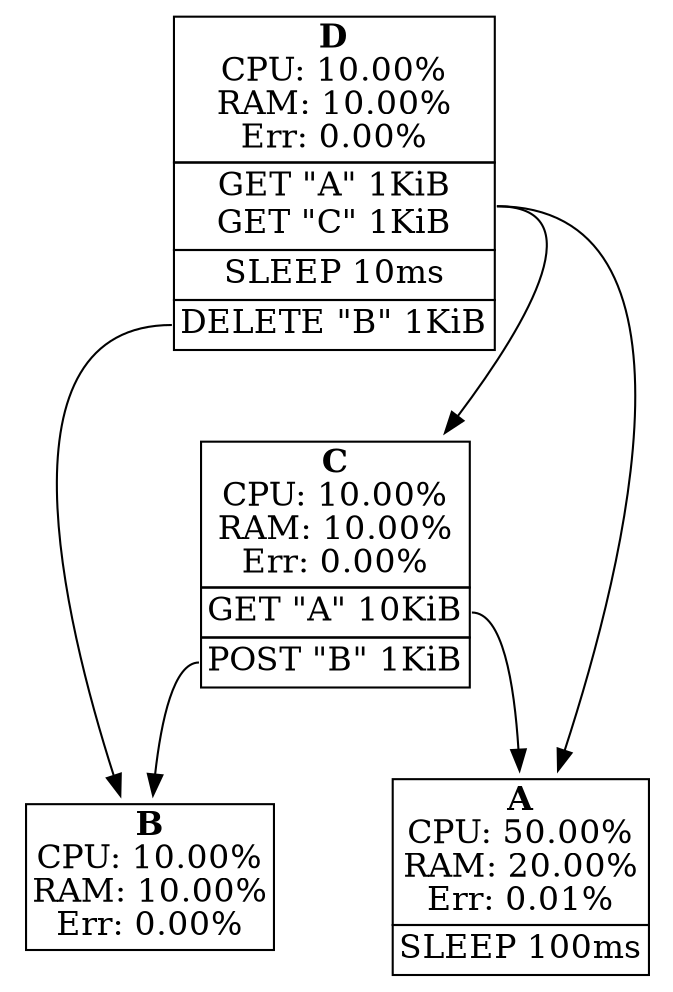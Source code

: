 digraph {
  node [
    fontsize = "16"
    shape = plaintext
  ];

  B [label=<
<TABLE BORDER="0" CELLBORDER="1" CELLSPACING="0">
  <TR><TD><B>B</B><BR />CPU: 10.00%<BR />RAM: 10.00%<BR />Err: 0.00%</TD></TR>
</TABLE>>];

  C [label=<
<TABLE BORDER="0" CELLBORDER="1" CELLSPACING="0">
  <TR><TD><B>C</B><BR />CPU: 10.00%<BR />RAM: 10.00%<BR />Err: 0.00%</TD></TR>
  <TR><TD PORT="0">GET "A" 10KiB</TD></TR>
  <TR><TD PORT="1">POST "B" 1KiB</TD></TR>
</TABLE>>];

  D [label=<
<TABLE BORDER="0" CELLBORDER="1" CELLSPACING="0">
  <TR><TD><B>D</B><BR />CPU: 10.00%<BR />RAM: 10.00%<BR />Err: 0.00%</TD></TR>
  <TR><TD PORT="0">GET "A" 1KiB<BR />GET "C" 1KiB</TD></TR>
  <TR><TD PORT="1">SLEEP 10ms</TD></TR>
  <TR><TD PORT="2">DELETE "B" 1KiB</TD></TR>
</TABLE>>];

  A [label=<
<TABLE BORDER="0" CELLBORDER="1" CELLSPACING="0">
  <TR><TD><B>A</B><BR />CPU: 50.00%<BR />RAM: 20.00%<BR />Err: 0.01%</TD></TR>
  <TR><TD PORT="0">SLEEP 100ms</TD></TR>
</TABLE>>];

  
  C:0 -> A
  C:1 -> B
  D:0 -> A
  D:0 -> C
  D:2 -> B
}
